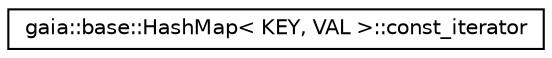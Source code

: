 digraph G
{
  edge [fontname="Helvetica",fontsize="10",labelfontname="Helvetica",labelfontsize="10"];
  node [fontname="Helvetica",fontsize="10",shape=record];
  rankdir=LR;
  Node1 [label="gaia::base::HashMap\< KEY, VAL \>::const_iterator",height=0.2,width=0.4,color="black", fillcolor="white", style="filled",URL="$df/ddc/classgaia_1_1base_1_1_hash_map_1_1const__iterator.html",tooltip="Implements the const iterator for hashmap."];
}
